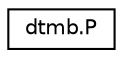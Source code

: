 digraph "Graphical Class Hierarchy"
{
 // LATEX_PDF_SIZE
  edge [fontname="Helvetica",fontsize="10",labelfontname="Helvetica",labelfontsize="10"];
  node [fontname="Helvetica",fontsize="10",shape=record];
  rankdir="LR";
  Node0 [label="dtmb.P",height=0.2,width=0.4,color="black", fillcolor="white", style="filled",URL="$classdtmb_1_1P.html",tooltip=" "];
}
